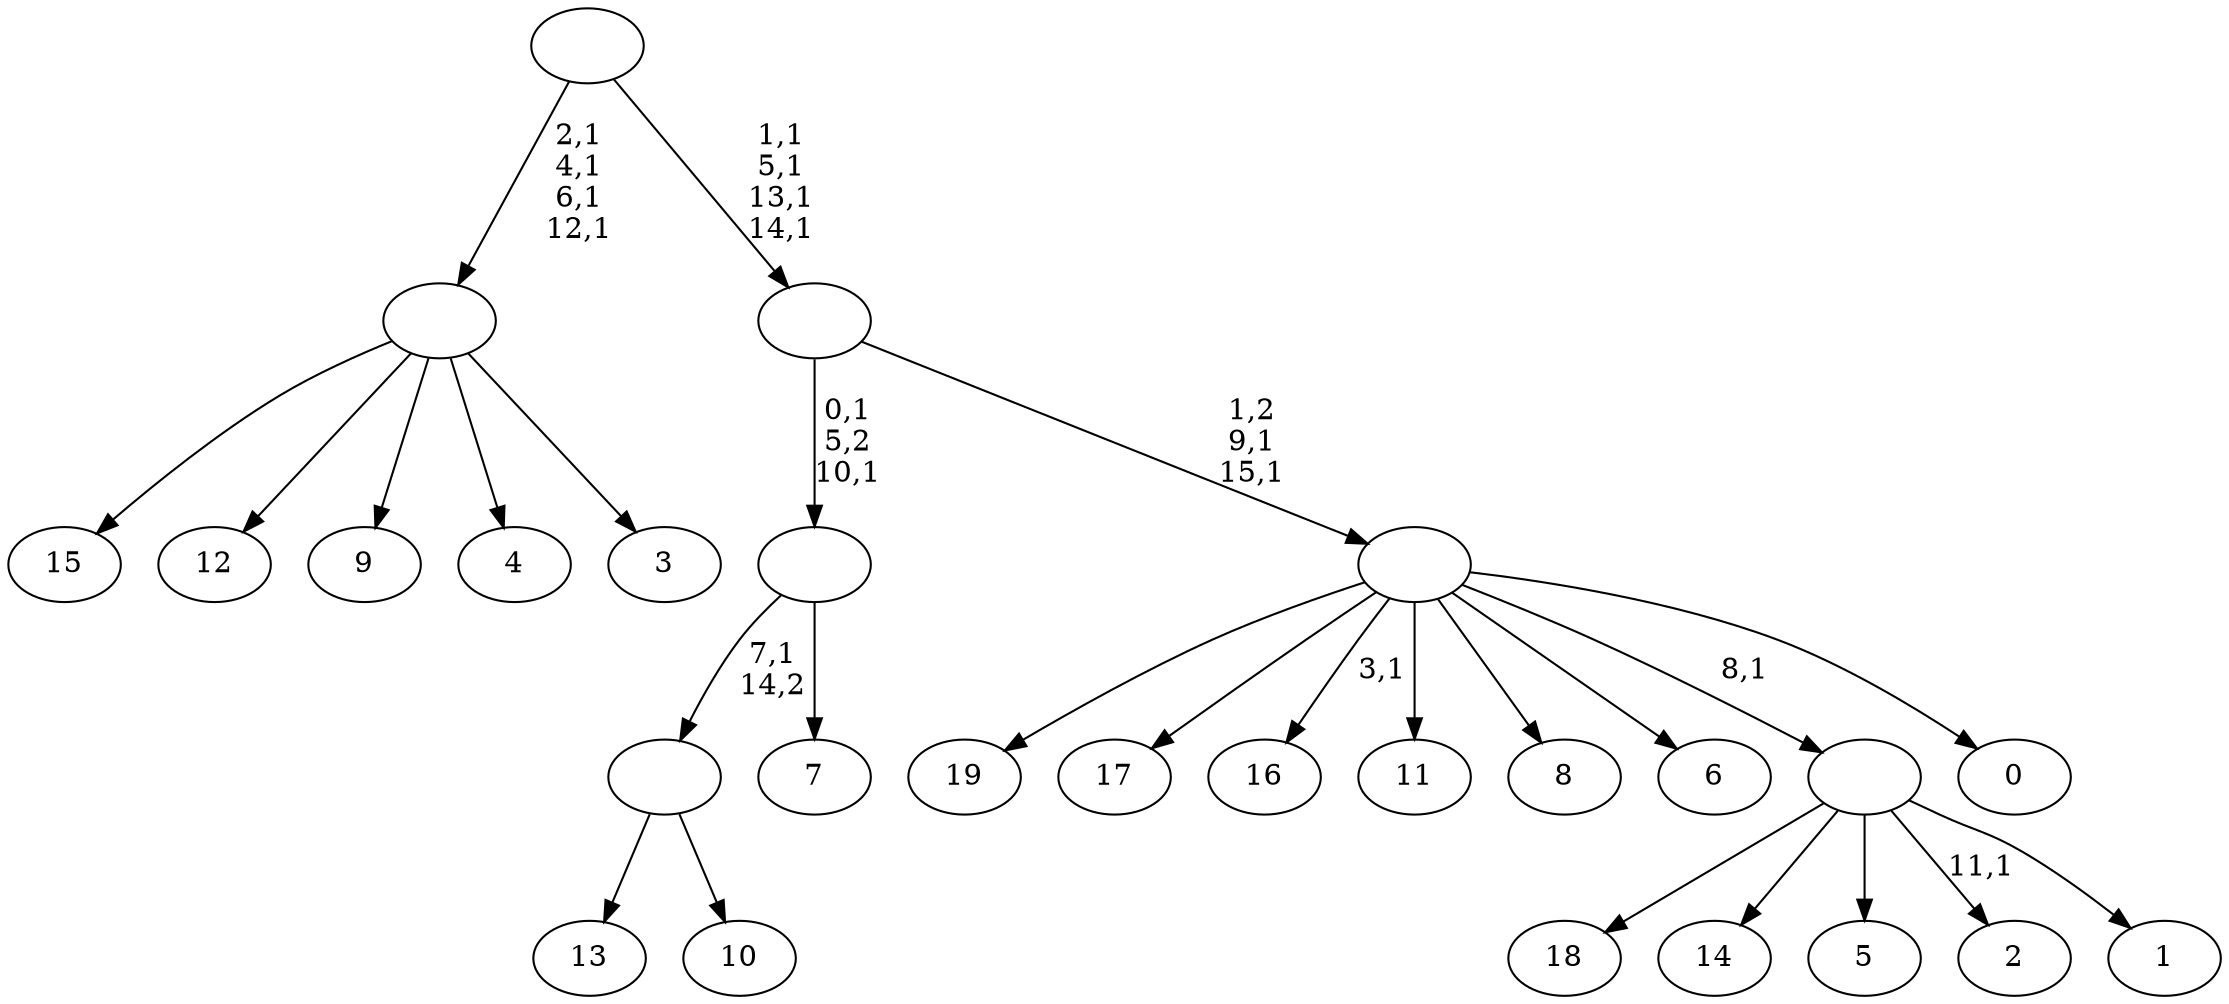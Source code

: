 digraph T {
	36 [label="19"]
	35 [label="18"]
	34 [label="17"]
	33 [label="16"]
	31 [label="15"]
	30 [label="14"]
	29 [label="13"]
	28 [label="12"]
	27 [label="11"]
	26 [label="10"]
	25 [label=""]
	24 [label="9"]
	23 [label="8"]
	22 [label="7"]
	21 [label=""]
	19 [label="6"]
	18 [label="5"]
	17 [label="4"]
	16 [label="3"]
	15 [label=""]
	11 [label="2"]
	9 [label="1"]
	8 [label=""]
	7 [label="0"]
	6 [label=""]
	4 [label=""]
	0 [label=""]
	25 -> 29 [label=""]
	25 -> 26 [label=""]
	21 -> 25 [label="7,1\n14,2"]
	21 -> 22 [label=""]
	15 -> 31 [label=""]
	15 -> 28 [label=""]
	15 -> 24 [label=""]
	15 -> 17 [label=""]
	15 -> 16 [label=""]
	8 -> 11 [label="11,1"]
	8 -> 35 [label=""]
	8 -> 30 [label=""]
	8 -> 18 [label=""]
	8 -> 9 [label=""]
	6 -> 33 [label="3,1"]
	6 -> 36 [label=""]
	6 -> 34 [label=""]
	6 -> 27 [label=""]
	6 -> 23 [label=""]
	6 -> 19 [label=""]
	6 -> 8 [label="8,1"]
	6 -> 7 [label=""]
	4 -> 6 [label="1,2\n9,1\n15,1"]
	4 -> 21 [label="0,1\n5,2\n10,1"]
	0 -> 4 [label="1,1\n5,1\n13,1\n14,1"]
	0 -> 15 [label="2,1\n4,1\n6,1\n12,1"]
}
